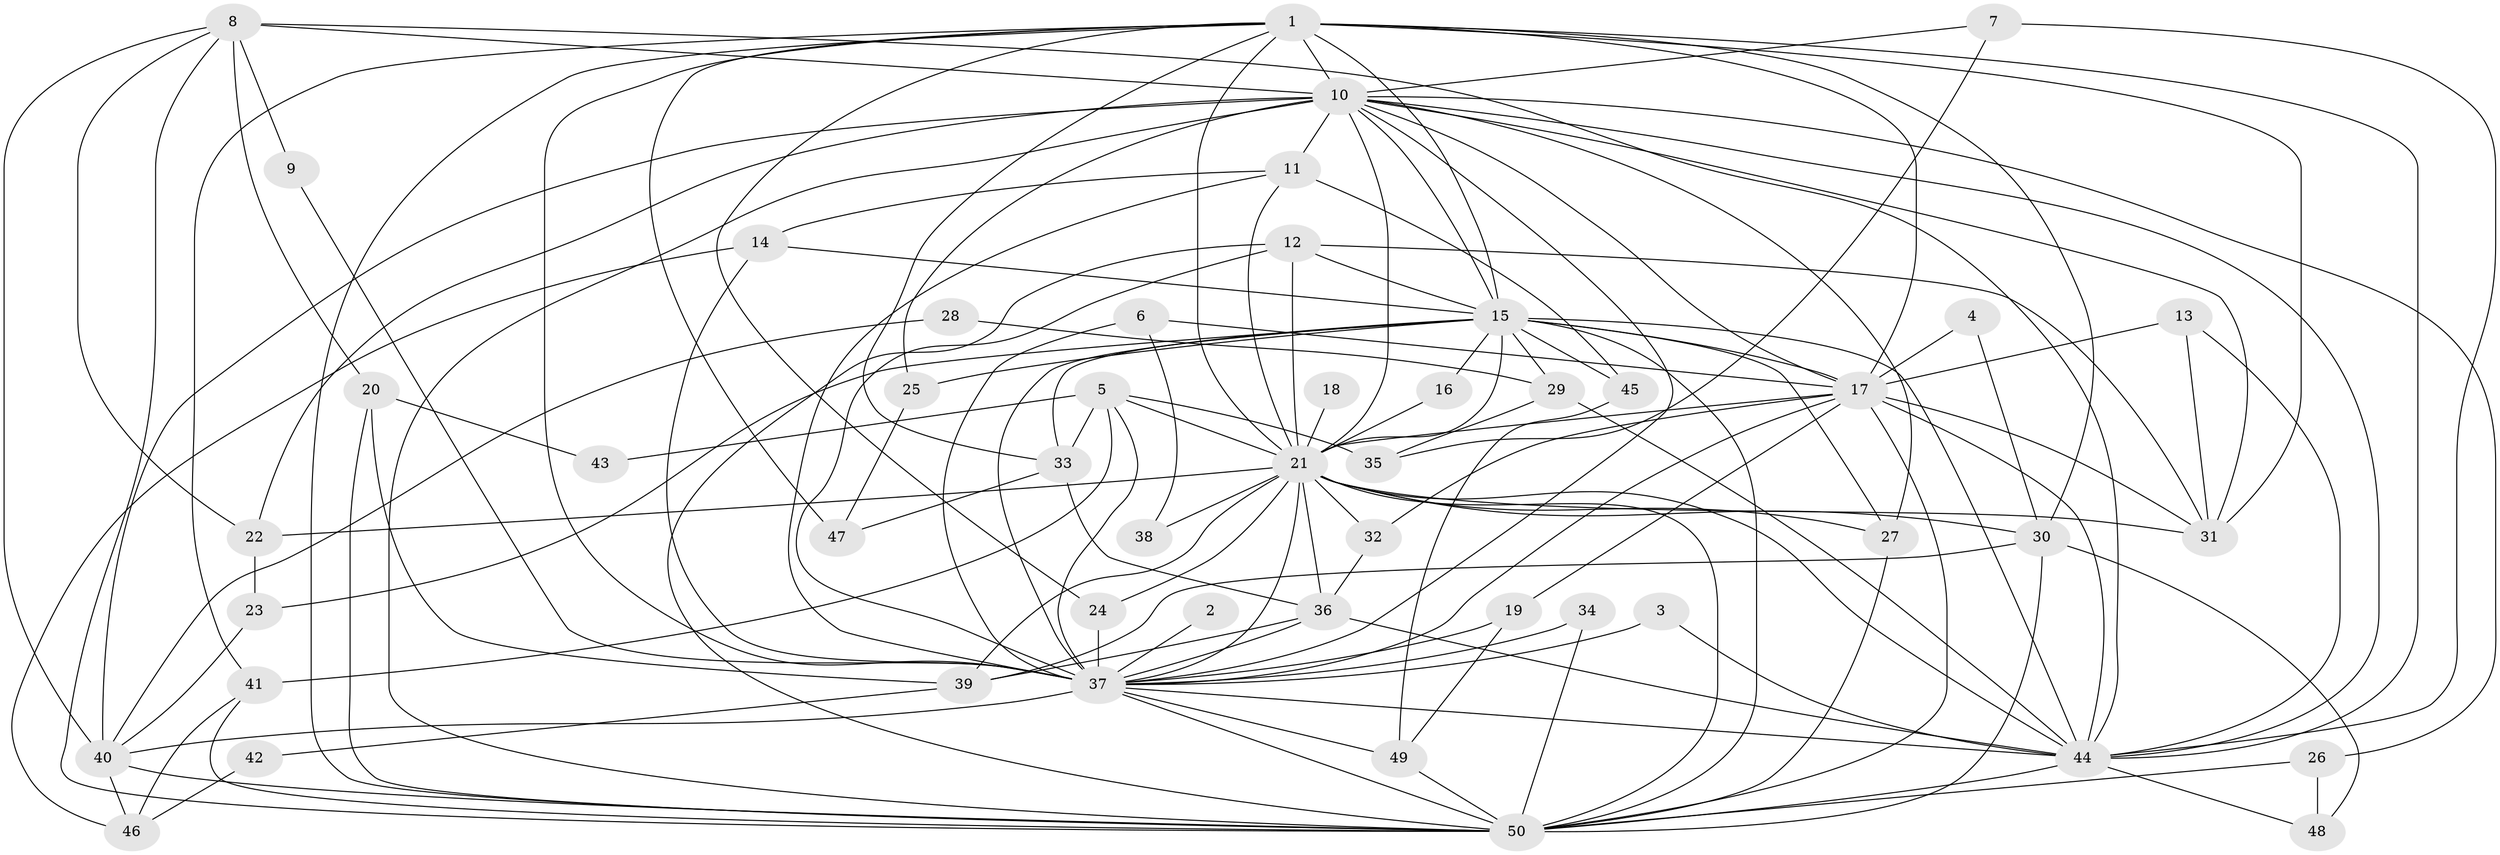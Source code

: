 // original degree distribution, {12: 0.030303030303030304, 24: 0.010101010101010102, 27: 0.010101010101010102, 18: 0.010101010101010102, 19: 0.010101010101010102, 20: 0.020202020202020204, 32: 0.010101010101010102, 5: 0.04040404040404041, 7: 0.04040404040404041, 4: 0.09090909090909091, 3: 0.18181818181818182, 2: 0.5353535353535354, 6: 0.010101010101010102}
// Generated by graph-tools (version 1.1) at 2025/01/03/09/25 03:01:14]
// undirected, 50 vertices, 140 edges
graph export_dot {
graph [start="1"]
  node [color=gray90,style=filled];
  1;
  2;
  3;
  4;
  5;
  6;
  7;
  8;
  9;
  10;
  11;
  12;
  13;
  14;
  15;
  16;
  17;
  18;
  19;
  20;
  21;
  22;
  23;
  24;
  25;
  26;
  27;
  28;
  29;
  30;
  31;
  32;
  33;
  34;
  35;
  36;
  37;
  38;
  39;
  40;
  41;
  42;
  43;
  44;
  45;
  46;
  47;
  48;
  49;
  50;
  1 -- 10 [weight=3.0];
  1 -- 15 [weight=3.0];
  1 -- 17 [weight=4.0];
  1 -- 21 [weight=4.0];
  1 -- 24 [weight=1.0];
  1 -- 30 [weight=1.0];
  1 -- 31 [weight=1.0];
  1 -- 33 [weight=1.0];
  1 -- 37 [weight=4.0];
  1 -- 41 [weight=1.0];
  1 -- 44 [weight=3.0];
  1 -- 47 [weight=1.0];
  1 -- 50 [weight=3.0];
  2 -- 37 [weight=1.0];
  3 -- 37 [weight=1.0];
  3 -- 44 [weight=1.0];
  4 -- 17 [weight=1.0];
  4 -- 30 [weight=1.0];
  5 -- 21 [weight=1.0];
  5 -- 33 [weight=1.0];
  5 -- 35 [weight=1.0];
  5 -- 37 [weight=1.0];
  5 -- 41 [weight=1.0];
  5 -- 43 [weight=1.0];
  6 -- 17 [weight=1.0];
  6 -- 37 [weight=1.0];
  6 -- 38 [weight=1.0];
  7 -- 10 [weight=1.0];
  7 -- 35 [weight=1.0];
  7 -- 44 [weight=1.0];
  8 -- 9 [weight=1.0];
  8 -- 10 [weight=1.0];
  8 -- 20 [weight=1.0];
  8 -- 22 [weight=1.0];
  8 -- 40 [weight=1.0];
  8 -- 44 [weight=1.0];
  8 -- 50 [weight=1.0];
  9 -- 37 [weight=1.0];
  10 -- 11 [weight=1.0];
  10 -- 15 [weight=1.0];
  10 -- 17 [weight=1.0];
  10 -- 21 [weight=2.0];
  10 -- 22 [weight=1.0];
  10 -- 25 [weight=1.0];
  10 -- 26 [weight=1.0];
  10 -- 27 [weight=1.0];
  10 -- 31 [weight=1.0];
  10 -- 37 [weight=1.0];
  10 -- 40 [weight=1.0];
  10 -- 44 [weight=1.0];
  10 -- 50 [weight=2.0];
  11 -- 14 [weight=1.0];
  11 -- 21 [weight=1.0];
  11 -- 37 [weight=1.0];
  11 -- 45 [weight=1.0];
  12 -- 15 [weight=1.0];
  12 -- 21 [weight=1.0];
  12 -- 31 [weight=1.0];
  12 -- 37 [weight=1.0];
  12 -- 50 [weight=1.0];
  13 -- 17 [weight=1.0];
  13 -- 31 [weight=1.0];
  13 -- 44 [weight=1.0];
  14 -- 15 [weight=1.0];
  14 -- 37 [weight=1.0];
  14 -- 46 [weight=1.0];
  15 -- 16 [weight=1.0];
  15 -- 17 [weight=1.0];
  15 -- 21 [weight=1.0];
  15 -- 23 [weight=1.0];
  15 -- 25 [weight=1.0];
  15 -- 27 [weight=1.0];
  15 -- 29 [weight=1.0];
  15 -- 33 [weight=1.0];
  15 -- 37 [weight=1.0];
  15 -- 44 [weight=1.0];
  15 -- 45 [weight=1.0];
  15 -- 50 [weight=3.0];
  16 -- 21 [weight=1.0];
  17 -- 19 [weight=1.0];
  17 -- 21 [weight=1.0];
  17 -- 31 [weight=1.0];
  17 -- 32 [weight=1.0];
  17 -- 37 [weight=2.0];
  17 -- 44 [weight=1.0];
  17 -- 50 [weight=2.0];
  18 -- 21 [weight=1.0];
  19 -- 37 [weight=1.0];
  19 -- 49 [weight=1.0];
  20 -- 39 [weight=1.0];
  20 -- 43 [weight=1.0];
  20 -- 50 [weight=1.0];
  21 -- 22 [weight=1.0];
  21 -- 24 [weight=1.0];
  21 -- 27 [weight=1.0];
  21 -- 30 [weight=2.0];
  21 -- 31 [weight=1.0];
  21 -- 32 [weight=1.0];
  21 -- 36 [weight=1.0];
  21 -- 37 [weight=1.0];
  21 -- 38 [weight=2.0];
  21 -- 39 [weight=1.0];
  21 -- 44 [weight=3.0];
  21 -- 50 [weight=2.0];
  22 -- 23 [weight=1.0];
  23 -- 40 [weight=1.0];
  24 -- 37 [weight=2.0];
  25 -- 47 [weight=1.0];
  26 -- 48 [weight=1.0];
  26 -- 50 [weight=1.0];
  27 -- 50 [weight=1.0];
  28 -- 29 [weight=1.0];
  28 -- 40 [weight=1.0];
  29 -- 35 [weight=1.0];
  29 -- 44 [weight=1.0];
  30 -- 39 [weight=1.0];
  30 -- 48 [weight=1.0];
  30 -- 50 [weight=1.0];
  32 -- 36 [weight=1.0];
  33 -- 36 [weight=1.0];
  33 -- 47 [weight=1.0];
  34 -- 37 [weight=1.0];
  34 -- 50 [weight=1.0];
  36 -- 37 [weight=1.0];
  36 -- 39 [weight=1.0];
  36 -- 44 [weight=1.0];
  37 -- 40 [weight=1.0];
  37 -- 44 [weight=1.0];
  37 -- 49 [weight=1.0];
  37 -- 50 [weight=1.0];
  39 -- 42 [weight=1.0];
  40 -- 46 [weight=1.0];
  40 -- 50 [weight=1.0];
  41 -- 46 [weight=1.0];
  41 -- 50 [weight=1.0];
  42 -- 46 [weight=1.0];
  44 -- 48 [weight=1.0];
  44 -- 50 [weight=1.0];
  45 -- 49 [weight=1.0];
  49 -- 50 [weight=1.0];
}
